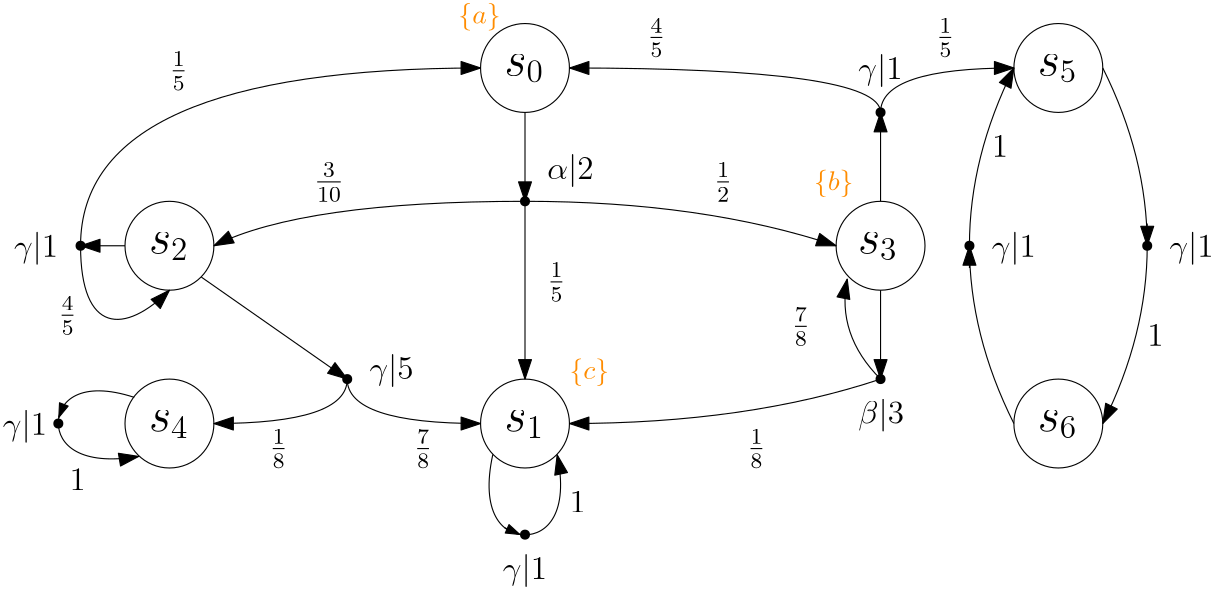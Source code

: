<?xml version="1.0"?>
<!DOCTYPE ipe SYSTEM "ipe.dtd">
<ipe version="70206" creator="Ipe 7.2.6">
<info created="D:20170101212958" modified="D:20180417155549"/>
<ipestyle name="basic">
<symbol name="arrow/arc(spx)">
<path stroke="sym-stroke" fill="sym-stroke" pen="sym-pen">
0 0 m
-1 0.333 l
-1 -0.333 l
h
</path>
</symbol>
<symbol name="arrow/farc(spx)">
<path stroke="sym-stroke" fill="white" pen="sym-pen">
0 0 m
-1 0.333 l
-1 -0.333 l
h
</path>
</symbol>
<symbol name="arrow/ptarc(spx)">
<path stroke="sym-stroke" fill="sym-stroke" pen="sym-pen">
0 0 m
-1 0.333 l
-0.8 0 l
-1 -0.333 l
h
</path>
</symbol>
<symbol name="arrow/fptarc(spx)">
<path stroke="sym-stroke" fill="white" pen="sym-pen">
0 0 m
-1 0.333 l
-0.8 0 l
-1 -0.333 l
h
</path>
</symbol>
<symbol name="mark/circle(sx)" transformations="translations">
<path fill="sym-stroke">
0.6 0 0 0.6 0 0 e
0.4 0 0 0.4 0 0 e
</path>
</symbol>
<symbol name="mark/disk(sx)" transformations="translations">
<path fill="sym-stroke">
0.6 0 0 0.6 0 0 e
</path>
</symbol>
<symbol name="mark/fdisk(sfx)" transformations="translations">
<group>
<path fill="sym-fill">
0.5 0 0 0.5 0 0 e
</path>
<path fill="sym-stroke" fillrule="eofill">
0.6 0 0 0.6 0 0 e
0.4 0 0 0.4 0 0 e
</path>
</group>
</symbol>
<symbol name="mark/box(sx)" transformations="translations">
<path fill="sym-stroke" fillrule="eofill">
-0.6 -0.6 m
0.6 -0.6 l
0.6 0.6 l
-0.6 0.6 l
h
-0.4 -0.4 m
0.4 -0.4 l
0.4 0.4 l
-0.4 0.4 l
h
</path>
</symbol>
<symbol name="mark/square(sx)" transformations="translations">
<path fill="sym-stroke">
-0.6 -0.6 m
0.6 -0.6 l
0.6 0.6 l
-0.6 0.6 l
h
</path>
</symbol>
<symbol name="mark/fsquare(sfx)" transformations="translations">
<group>
<path fill="sym-fill">
-0.5 -0.5 m
0.5 -0.5 l
0.5 0.5 l
-0.5 0.5 l
h
</path>
<path fill="sym-stroke" fillrule="eofill">
-0.6 -0.6 m
0.6 -0.6 l
0.6 0.6 l
-0.6 0.6 l
h
-0.4 -0.4 m
0.4 -0.4 l
0.4 0.4 l
-0.4 0.4 l
h
</path>
</group>
</symbol>
<symbol name="mark/cross(sx)" transformations="translations">
<group>
<path fill="sym-stroke">
-0.43 -0.57 m
0.57 0.43 l
0.43 0.57 l
-0.57 -0.43 l
h
</path>
<path fill="sym-stroke">
-0.43 0.57 m
0.57 -0.43 l
0.43 -0.57 l
-0.57 0.43 l
h
</path>
</group>
</symbol>
<symbol name="arrow/fnormal(spx)">
<path stroke="sym-stroke" fill="white" pen="sym-pen">
0 0 m
-1 0.333 l
-1 -0.333 l
h
</path>
</symbol>
<symbol name="arrow/pointed(spx)">
<path stroke="sym-stroke" fill="sym-stroke" pen="sym-pen">
0 0 m
-1 0.333 l
-0.8 0 l
-1 -0.333 l
h
</path>
</symbol>
<symbol name="arrow/fpointed(spx)">
<path stroke="sym-stroke" fill="white" pen="sym-pen">
0 0 m
-1 0.333 l
-0.8 0 l
-1 -0.333 l
h
</path>
</symbol>
<symbol name="arrow/linear(spx)">
<path stroke="sym-stroke" pen="sym-pen">
-1 0.333 m
0 0 l
-1 -0.333 l
</path>
</symbol>
<symbol name="arrow/fdouble(spx)">
<path stroke="sym-stroke" fill="white" pen="sym-pen">
0 0 m
-1 0.333 l
-1 -0.333 l
h
-1 0 m
-2 0.333 l
-2 -0.333 l
h
</path>
</symbol>
<symbol name="arrow/double(spx)">
<path stroke="sym-stroke" fill="sym-stroke" pen="sym-pen">
0 0 m
-1 0.333 l
-1 -0.333 l
h
-1 0 m
-2 0.333 l
-2 -0.333 l
h
</path>
</symbol>
<pen name="heavier" value="0.8"/>
<pen name="fat" value="1.2"/>
<pen name="ultrafat" value="2"/>
<symbolsize name="large" value="5"/>
<symbolsize name="small" value="2"/>
<symbolsize name="tiny" value="1.1"/>
<arrowsize name="large" value="10"/>
<arrowsize name="small" value="5"/>
<arrowsize name="tiny" value="3"/>
<color name="red" value="1 0 0"/>
<color name="green" value="0 1 0"/>
<color name="blue" value="0 0 1"/>
<color name="yellow" value="1 1 0"/>
<color name="orange" value="1 0.647 0"/>
<color name="gold" value="1 0.843 0"/>
<color name="purple" value="0.627 0.125 0.941"/>
<color name="gray" value="0.745"/>
<color name="brown" value="0.647 0.165 0.165"/>
<color name="navy" value="0 0 0.502"/>
<color name="pink" value="1 0.753 0.796"/>
<color name="seagreen" value="0.18 0.545 0.341"/>
<color name="turquoise" value="0.251 0.878 0.816"/>
<color name="violet" value="0.933 0.51 0.933"/>
<color name="darkblue" value="0 0 0.545"/>
<color name="darkcyan" value="0 0.545 0.545"/>
<color name="darkgray" value="0.663"/>
<color name="darkgreen" value="0 0.392 0"/>
<color name="darkmagenta" value="0.545 0 0.545"/>
<color name="darkorange" value="1 0.549 0"/>
<color name="darkred" value="0.545 0 0"/>
<color name="lightblue" value="0.678 0.847 0.902"/>
<color name="lightcyan" value="0.878 1 1"/>
<color name="lightgray" value="0.827"/>
<color name="lightgreen" value="0.565 0.933 0.565"/>
<color name="lightyellow" value="1 1 0.878"/>
<dashstyle name="dashed" value="[4] 0"/>
<dashstyle name="dotted" value="[1 3] 0"/>
<dashstyle name="dash dotted" value="[4 2 1 2] 0"/>
<dashstyle name="dash dot dotted" value="[4 2 1 2 1 2] 0"/>
<textsize name="large" value="\large"/>
<textsize name="Large" value="\Large"/>
<textsize name="LARGE" value="\LARGE"/>
<textsize name="huge" value="\huge"/>
<textsize name="Huge" value="\Huge"/>
<textsize name="small" value="\small"/>
<textsize name="footnote" value="\footnotesize"/>
<textsize name="tiny" value="\tiny"/>
<textstyle name="center" begin="\begin{center}" end="\end{center}"/>
<textstyle name="itemize" begin="\begin{itemize}" end="\end{itemize}"/>
<textstyle name="item" begin="\begin{itemize}\item{}" end="\end{itemize}"/>
<gridsize name="4 pts" value="4"/>
<gridsize name="8 pts (~3 mm)" value="8"/>
<gridsize name="16 pts (~6 mm)" value="16"/>
<gridsize name="32 pts (~12 mm)" value="32"/>
<gridsize name="10 pts (~3.5 mm)" value="10"/>
<gridsize name="20 pts (~7 mm)" value="20"/>
<gridsize name="14 pts (~5 mm)" value="14"/>
<gridsize name="28 pts (~10 mm)" value="28"/>
<gridsize name="56 pts (~20 mm)" value="56"/>
<anglesize name="90 deg" value="90"/>
<anglesize name="60 deg" value="60"/>
<anglesize name="45 deg" value="45"/>
<anglesize name="30 deg" value="30"/>
<anglesize name="22.5 deg" value="22.5"/>
<opacity name="10%" value="0.1"/>
<opacity name="30%" value="0.3"/>
<opacity name="50%" value="0.5"/>
<opacity name="75%" value="0.75"/>
<tiling name="falling" angle="-60" step="4" width="1"/>
<tiling name="rising" angle="30" step="4" width="1"/>
</ipestyle>
<page>
<layer name="alpha"/>
<view layers="alpha" active="alpha"/>
<path layer="alpha" stroke="black">
16 0 0 16 224 800 e
</path>
<path stroke="black">
16 0 0 16 96 736 e
</path>
<path stroke="black">
16 0 0 16 352 736 e
</path>
<path matrix="1 0 0 1 128 128" stroke="black">
16 0 0 16 288 672 e
</path>
<path stroke="black">
16 0 0 16 416 672 e
</path>
<path matrix="1 0 0 1 0 64" stroke="black">
16 0 0 16 224 608 e
</path>
<path stroke="black">
16 0 0 16 96 672 e
</path>
<text matrix="1 0 0 1 -3.38904 5.40911" transformations="translations" pos="220 792" stroke="black" type="label" width="14.291" height="7.415" depth="2.58" valign="baseline" size="LARGE" style="math">s_0</text>
<text matrix="1 0 0 1 -3.38904 5.40911" transformations="translations" pos="220 664" stroke="black" type="label" width="14.291" height="7.415" depth="2.58" valign="baseline" size="LARGE" style="math">s_1</text>
<text matrix="1 0 0 1 -3.38904 1.40911" transformations="translations" pos="92 732" stroke="black" type="label" width="14.291" height="7.415" depth="2.58" valign="baseline" size="LARGE" style="math">s_2</text>
<text matrix="1 0 0 1 -3.38904 1.40911" transformations="translations" pos="92 668" stroke="black" type="label" width="14.291" height="7.415" depth="2.58" valign="baseline" size="LARGE" style="math">s_4</text>
<text matrix="1 0 0 1 -4.14186 1.40911" transformations="translations" pos="348 732" stroke="black" type="label" width="14.291" height="7.415" depth="2.58" valign="baseline" size="LARGE" style="math">s_3</text>
<text matrix="1 0 0 1 -3.38904 1.40911" transformations="translations" pos="412 796" stroke="black" type="label" width="14.291" height="7.415" depth="2.58" valign="baseline" size="LARGE" style="math">s_5</text>
<text matrix="1 0 0 1 -3.38904 1.40911" transformations="translations" pos="412 668" stroke="black" type="label" width="14.291" height="7.415" depth="2.58" valign="baseline" size="LARGE" style="math">s_6</text>
<path stroke="black" arrow="normal/normal">
224 784 m
224 752 l
</path>
<use name="mark/disk(sx)" pos="224 752" size="normal" stroke="black"/>
<path stroke="black" arrow="normal/normal">
224 752 m
144 752
112 736 c
</path>
<path stroke="black" arrow="normal/normal">
224 752 m
288 752
336 736 c
</path>
<path stroke="black" arrow="normal/normal">
80 736 m
64 736 l
</path>
<use name="mark/disk(sx)" pos="64 736" size="normal" stroke="black"/>
<path stroke="black" arrow="normal/normal">
64 736 m
64 704
80 704
96 720 c
</path>
<path stroke="black" arrow="normal/normal">
64 736 m
64 800
208 800 c
</path>
<path stroke="black" arrow="normal/normal">
224 752 m
224 688 l
</path>
<path stroke="black" arrow="normal/normal">
107.479 724.719 m
160 688 l
</path>
<use name="mark/disk(sx)" pos="160 688" size="normal" stroke="black"/>
<path stroke="black" arrow="normal/normal">
160 688 m
160 672
112 672 c
</path>
<path stroke="black" arrow="normal/normal">
160 688 m
160 672
208 672 c
</path>
<path stroke="black" arrow="normal/normal">
212.418 660.883 m
207.814 639.947
223.817 624.042
239.951 639.694
235.583 660.737 c
</path>
<use name="mark/disk(sx)" pos="224 632" size="normal" stroke="black"/>
<path stroke="black" arrow="normal/normal">
83.3235 681.428 m
63.9533 687.746
48.2017 672.459
63.6389 656.569
84.9109 660.16 c
</path>
<use name="mark/disk(sx)" pos="56 672" size="normal" stroke="black"/>
<path stroke="black" arrow="normal/normal">
352 752 m
352 784 l
</path>
<use name="mark/disk(sx)" pos="352 784" size="normal" stroke="black"/>
<path stroke="black" arrow="normal/normal">
352 784 m
352 800
400 800 c
</path>
<path stroke="black" arrow="normal/normal">
352 784 m
352 800
240 800 c
</path>
<path stroke="black" arrow="normal/normal">
432 800 m
464 736
432 672 c
</path>
<path stroke="black" arrow="normal/normal">
400 672 m
368 736
400 800 c
</path>
<use name="mark/disk(sx)" pos="384 736" size="normal" stroke="black"/>
<use name="mark/disk(sx)" pos="448 736" size="normal" stroke="black"/>
<text transformations="translations" pos="148 756" stroke="black" type="label" width="10.859" height="9.846" depth="4.12" valign="baseline" size="large" style="math">\frac{3}{10}</text>
<text matrix="1 0 0 1 -8 0" transformations="translations" pos="300 756" stroke="black" type="label" width="6.625" height="9.846" depth="4.12" valign="baseline" size="large" style="math">\frac{1}{2}</text>
<text transformations="translations" pos="232 720" stroke="black" type="label" width="6.625" height="9.846" depth="4.12" valign="baseline" size="large" style="math">\frac{1}{5}</text>
<text transformations="translations" pos="448 700" stroke="black" type="label" width="5.853" height="7.704" depth="0" valign="baseline" size="large" style="math">1</text>
<text transformations="translations" pos="392 768" stroke="black" type="label" width="5.853" height="7.704" depth="0" valign="baseline" size="large" style="math">1</text>
<text transformations="translations" pos="240 640" stroke="black" type="label" width="5.853" height="7.704" depth="0" valign="baseline" size="large" style="math">1</text>
<text matrix="1 0 0 1 0 -4" transformations="translations" pos="60 652" stroke="black" type="label" width="5.853" height="7.704" depth="0" valign="baseline" size="large" style="math">1</text>
<text matrix="1 0 0 1 0 -4" transformations="translations" pos="132 664" stroke="black" type="label" width="6.625" height="9.846" depth="4.12" valign="baseline" size="large" style="math">\frac{1}{8}</text>
<text transformations="translations" pos="184 660" stroke="black" type="label" width="6.625" height="9.846" depth="4.12" valign="baseline" size="large" style="math">\frac{7}{8}</text>
<use matrix="1 0 0 1 0 16" name="mark/disk(sx)" pos="352 672" size="normal" stroke="black"/>
<text matrix="1 0 0 1 0 -4" transformations="translations" pos="304 664" stroke="black" type="label" width="6.625" height="9.846" depth="4.12" valign="baseline" size="large" style="math">\frac{1}{8}</text>
<text transformations="translations" pos="320 704" stroke="black" type="label" width="6.625" height="9.846" depth="4.12" valign="baseline" size="large" style="math">\frac{7}{8}</text>
<path stroke="black" arrow="normal/normal">
352 720 m
352 688 l
</path>
<path stroke="black" arrow="normal/normal">
352 688 m
304 672
240 672 c
</path>
<path stroke="black" arrow="normal/normal">
352 688 m
336 704
340 724 c
</path>
<text matrix="1 0 0 1 -4 4" transformations="translations" pos="272 804" stroke="black" type="label" width="6.625" height="9.846" depth="4.12" valign="baseline" size="large" style="math">\frac{4}{5}</text>
<text transformations="translations" pos="372 808" stroke="black" type="label" width="6.625" height="9.846" depth="4.12" valign="baseline" size="large" style="math">\frac{1}{5}</text>
<text matrix="1 0 0 1 4 -12" transformations="translations" pos="52 720" stroke="black" type="label" width="6.625" height="9.846" depth="4.12" valign="baseline" size="large" style="math">\frac{4}{5}</text>
<text matrix="1 0 0 1 0 -4" transformations="translations" pos="96 800" stroke="black" type="label" width="6.625" height="9.846" depth="4.12" valign="baseline" size="large" style="math">\frac{1}{5}</text>
<text transformations="translations" pos="232 760" stroke="black" type="label" width="16.696" height="8.965" depth="2.99" valign="baseline" size="large" style="math">\alpha | 2</text>
<text matrix="1 0 0 1 4 -4" transformations="translations" pos="36 736" stroke="black" type="label" width="15.896" height="8.965" depth="2.99" valign="baseline" size="large" style="math">\gamma | 1</text>
<text matrix="1 0 0 1 -4 0" transformations="translations" pos="172 688" stroke="black" type="label" width="15.896" height="8.965" depth="2.99" valign="baseline" size="large" style="math">\gamma | 5</text>
<text matrix="1 0 0 1 -4 -4" transformations="translations" pos="40 672" stroke="black" type="label" width="15.896" height="8.965" depth="2.99" valign="baseline" size="large" style="math">\gamma | 1</text>
<text matrix="1 0 0 1 0 -4" transformations="translations" pos="216 620" stroke="black" type="label" width="15.896" height="8.965" depth="2.99" valign="baseline" size="large" style="math">\gamma | 1</text>
<text transformations="translations" pos="344 796" stroke="black" type="label" width="15.896" height="8.965" depth="2.99" valign="baseline" size="large" style="math">\gamma | 1</text>
<text matrix="1 0 0 1 -4 -4" transformations="translations" pos="348 676" stroke="black" type="label" width="16.445" height="8.965" depth="2.99" valign="baseline" size="large" style="math">\beta | 3</text>
<text matrix="1 0 0 1 0 -4" transformations="translations" pos="392 736" stroke="black" type="label" width="15.896" height="8.965" depth="2.99" valign="baseline" size="large" style="math">\gamma | 1</text>
<text matrix="1 0 0 1 0 -4" transformations="translations" pos="456 736" stroke="black" type="label" width="15.896" height="8.965" depth="2.99" valign="baseline" size="large" style="math">\gamma | 1</text>
<text matrix="1 0 0 1 -4 0" transformations="translations" pos="204 816" stroke="darkorange" type="label" width="15.229" height="7.473" depth="2.49" valign="baseline" style="math">\{a\}</text>
<text matrix="1 0 0 1 -4 4" transformations="translations" pos="332 752" stroke="darkorange" type="label" width="14.238" height="7.473" depth="2.49" valign="baseline" style="math">\{b\}</text>
<text transformations="translations" pos="240 688" stroke="darkorange" type="label" width="14.274" height="7.473" depth="2.49" valign="baseline" style="math">\{c\}</text>
<path stroke="black" arrow="normal/normal">
384 728 m
384 736 l
</path>
<path stroke="black" arrow="normal/normal">
448 744 m
448 736 l
</path>
<path stroke="black" arrow="normal/small">
57.647 678.021 m
56.1785 674.22 l
</path>
<path stroke="black" arrow="normal/small">
216.63 634.524 m
222.136 632.067 l
</path>
</page>
</ipe>
